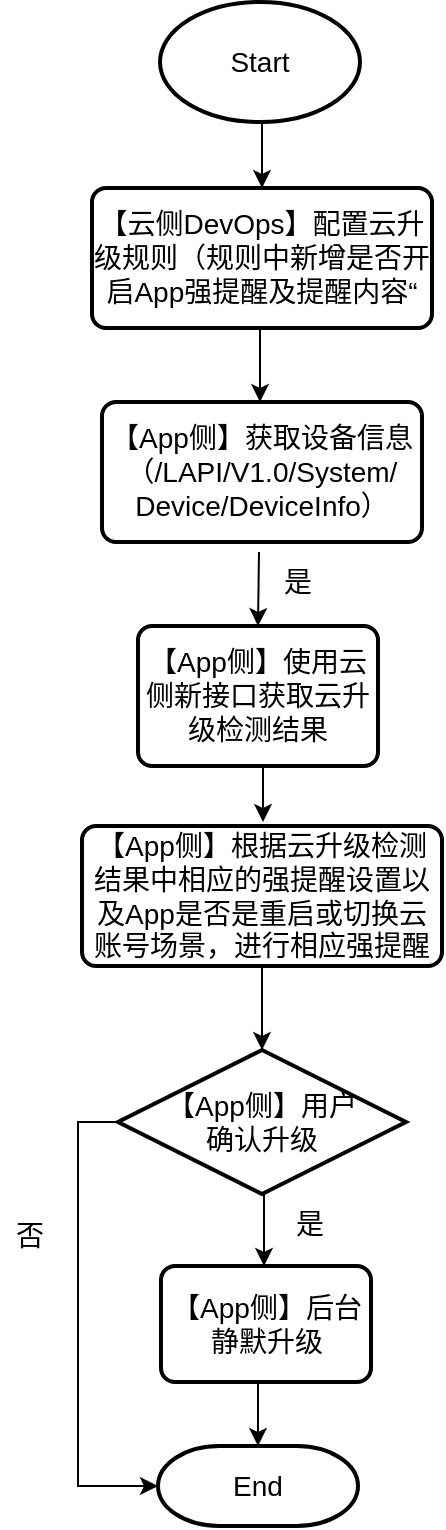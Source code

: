 <mxfile version="24.0.1" type="github">
  <diagram name="第 1 页" id="SnEiPAsqYIaOKTm-W5p2">
    <mxGraphModel dx="946" dy="613" grid="1" gridSize="10" guides="1" tooltips="1" connect="1" arrows="1" fold="1" page="1" pageScale="1" pageWidth="827" pageHeight="1169" math="0" shadow="0">
      <root>
        <mxCell id="0" />
        <mxCell id="1" parent="0" />
        <mxCell id="nd6yBEO4HvQz4fjfClLw-33" style="edgeStyle=orthogonalEdgeStyle;rounded=0;orthogonalLoop=1;jettySize=auto;html=1;exitX=0.5;exitY=1;exitDx=0;exitDy=0;exitPerimeter=0;entryX=0.5;entryY=0;entryDx=0;entryDy=0;fontSize=14;" parent="1" source="nd6yBEO4HvQz4fjfClLw-1" target="nd6yBEO4HvQz4fjfClLw-2" edge="1">
          <mxGeometry relative="1" as="geometry" />
        </mxCell>
        <mxCell id="nd6yBEO4HvQz4fjfClLw-1" value="Start" style="strokeWidth=2;html=1;shape=mxgraph.flowchart.start_1;whiteSpace=wrap;fontSize=14;" parent="1" vertex="1">
          <mxGeometry x="270" y="158" width="100" height="60" as="geometry" />
        </mxCell>
        <mxCell id="nd6yBEO4HvQz4fjfClLw-2" value="【云侧DevOps】配置云升级规则（规则中新增是否开启App强提醒及提醒内容“" style="rounded=1;whiteSpace=wrap;html=1;absoluteArcSize=1;arcSize=14;strokeWidth=2;fontSize=14;" parent="1" vertex="1">
          <mxGeometry x="236" y="251" width="170" height="70" as="geometry" />
        </mxCell>
        <mxCell id="nd6yBEO4HvQz4fjfClLw-9" value="【App侧】使用云侧新接口获取云升级检测结果" style="rounded=1;whiteSpace=wrap;html=1;absoluteArcSize=1;arcSize=14;strokeWidth=2;fontSize=14;" parent="1" vertex="1">
          <mxGeometry x="259" y="470" width="120" height="70" as="geometry" />
        </mxCell>
        <mxCell id="nd6yBEO4HvQz4fjfClLw-13" style="edgeStyle=orthogonalEdgeStyle;rounded=0;orthogonalLoop=1;jettySize=auto;html=1;exitX=0.5;exitY=1;exitDx=0;exitDy=0;exitPerimeter=0;entryX=0.5;entryY=0;entryDx=0;entryDy=0;fontSize=14;" parent="1" target="nd6yBEO4HvQz4fjfClLw-9" edge="1">
          <mxGeometry relative="1" as="geometry">
            <mxPoint x="319.5" y="433" as="sourcePoint" />
          </mxGeometry>
        </mxCell>
        <mxCell id="nd6yBEO4HvQz4fjfClLw-14" value="是" style="text;html=1;align=center;verticalAlign=middle;whiteSpace=wrap;rounded=0;fontSize=14;" parent="1" vertex="1">
          <mxGeometry x="324" y="433" width="30" height="30" as="geometry" />
        </mxCell>
        <mxCell id="nd6yBEO4HvQz4fjfClLw-22" style="edgeStyle=orthogonalEdgeStyle;rounded=0;orthogonalLoop=1;jettySize=auto;html=1;exitX=0.5;exitY=1;exitDx=0;exitDy=0;entryX=0.5;entryY=0;entryDx=0;entryDy=0;entryPerimeter=0;fontSize=14;" parent="1" source="nd6yBEO4HvQz4fjfClLw-9" edge="1">
          <mxGeometry relative="1" as="geometry">
            <mxPoint x="321.5" y="568" as="targetPoint" />
          </mxGeometry>
        </mxCell>
        <mxCell id="nd6yBEO4HvQz4fjfClLw-24" value="【App侧】根据云升级检测结果中相应的强提醒设置以及App是否是重启或切换云账号场景，进行相应强提醒" style="rounded=1;whiteSpace=wrap;html=1;absoluteArcSize=1;arcSize=14;strokeWidth=2;fontSize=14;" parent="1" vertex="1">
          <mxGeometry x="231" y="570" width="180" height="70" as="geometry" />
        </mxCell>
        <mxCell id="nd6yBEO4HvQz4fjfClLw-34" style="edgeStyle=orthogonalEdgeStyle;rounded=0;orthogonalLoop=1;jettySize=auto;html=1;exitX=0.5;exitY=1;exitDx=0;exitDy=0;entryX=0.5;entryY=0;entryDx=0;entryDy=0;entryPerimeter=0;fontSize=14;" parent="1" source="nd6yBEO4HvQz4fjfClLw-2" edge="1">
          <mxGeometry relative="1" as="geometry">
            <mxPoint x="320" y="358" as="targetPoint" />
          </mxGeometry>
        </mxCell>
        <mxCell id="cLWT3HPXuuumuVamhl0J-2" style="edgeStyle=orthogonalEdgeStyle;rounded=0;orthogonalLoop=1;jettySize=auto;html=1;exitX=0.5;exitY=1;exitDx=0;exitDy=0;exitPerimeter=0;entryX=0.5;entryY=0;entryDx=0;entryDy=0;fontSize=14;" edge="1" parent="1">
          <mxGeometry relative="1" as="geometry">
            <mxPoint x="320" y="754" as="sourcePoint" />
            <mxPoint x="322" y="790" as="targetPoint" />
          </mxGeometry>
        </mxCell>
        <mxCell id="nd6yBEO4HvQz4fjfClLw-44" value="【App侧】用户&lt;div style=&quot;font-size: 14px;&quot;&gt;确认升级&lt;/div&gt;" style="strokeWidth=2;html=1;shape=mxgraph.flowchart.decision;whiteSpace=wrap;fontSize=14;" parent="1" vertex="1">
          <mxGeometry x="249" y="682" width="144" height="72" as="geometry" />
        </mxCell>
        <mxCell id="nd6yBEO4HvQz4fjfClLw-45" value="End" style="strokeWidth=2;html=1;shape=mxgraph.flowchart.terminator;whiteSpace=wrap;fontSize=14;" parent="1" vertex="1">
          <mxGeometry x="269" y="880" width="100" height="40" as="geometry" />
        </mxCell>
        <mxCell id="nd6yBEO4HvQz4fjfClLw-46" value="【App侧】后台静默升级" style="rounded=1;whiteSpace=wrap;html=1;absoluteArcSize=1;arcSize=14;strokeWidth=2;fontSize=14;" parent="1" vertex="1">
          <mxGeometry x="270.5" y="790" width="105" height="58" as="geometry" />
        </mxCell>
        <mxCell id="nd6yBEO4HvQz4fjfClLw-50" style="edgeStyle=orthogonalEdgeStyle;rounded=0;orthogonalLoop=1;jettySize=auto;html=1;exitX=0.5;exitY=1;exitDx=0;exitDy=0;entryX=0.5;entryY=0;entryDx=0;entryDy=0;entryPerimeter=0;fontSize=14;" parent="1" source="nd6yBEO4HvQz4fjfClLw-24" target="nd6yBEO4HvQz4fjfClLw-44" edge="1">
          <mxGeometry relative="1" as="geometry" />
        </mxCell>
        <mxCell id="nd6yBEO4HvQz4fjfClLw-51" value="是" style="text;html=1;align=center;verticalAlign=middle;whiteSpace=wrap;rounded=0;fontSize=14;" parent="1" vertex="1">
          <mxGeometry x="330" y="754" width="30" height="30" as="geometry" />
        </mxCell>
        <mxCell id="nd6yBEO4HvQz4fjfClLw-52" value="否" style="text;html=1;align=center;verticalAlign=middle;whiteSpace=wrap;rounded=0;fontSize=14;" parent="1" vertex="1">
          <mxGeometry x="190" y="760" width="30" height="30" as="geometry" />
        </mxCell>
        <mxCell id="HojlaQrTnK4gudY1Q9k8-1" value="【App侧】获取设备信息（/LAPI/V1.0/System/&lt;div style=&quot;font-size: 14px;&quot;&gt;Device/DeviceInfo）&lt;/div&gt;" style="rounded=1;whiteSpace=wrap;html=1;absoluteArcSize=1;arcSize=14;strokeWidth=2;fontSize=14;" parent="1" vertex="1">
          <mxGeometry x="241" y="358" width="160" height="70" as="geometry" />
        </mxCell>
        <mxCell id="cLWT3HPXuuumuVamhl0J-3" style="edgeStyle=orthogonalEdgeStyle;rounded=0;orthogonalLoop=1;jettySize=auto;html=1;exitX=0.5;exitY=1;exitDx=0;exitDy=0;entryX=0.5;entryY=0;entryDx=0;entryDy=0;entryPerimeter=0;fontSize=14;" edge="1" parent="1" source="nd6yBEO4HvQz4fjfClLw-46" target="nd6yBEO4HvQz4fjfClLw-45">
          <mxGeometry relative="1" as="geometry" />
        </mxCell>
        <mxCell id="cLWT3HPXuuumuVamhl0J-4" style="edgeStyle=orthogonalEdgeStyle;rounded=0;orthogonalLoop=1;jettySize=auto;html=1;exitX=0;exitY=0.5;exitDx=0;exitDy=0;exitPerimeter=0;entryX=0;entryY=0.5;entryDx=0;entryDy=0;entryPerimeter=0;fontSize=14;" edge="1" parent="1" source="nd6yBEO4HvQz4fjfClLw-44" target="nd6yBEO4HvQz4fjfClLw-45">
          <mxGeometry relative="1" as="geometry" />
        </mxCell>
      </root>
    </mxGraphModel>
  </diagram>
</mxfile>
